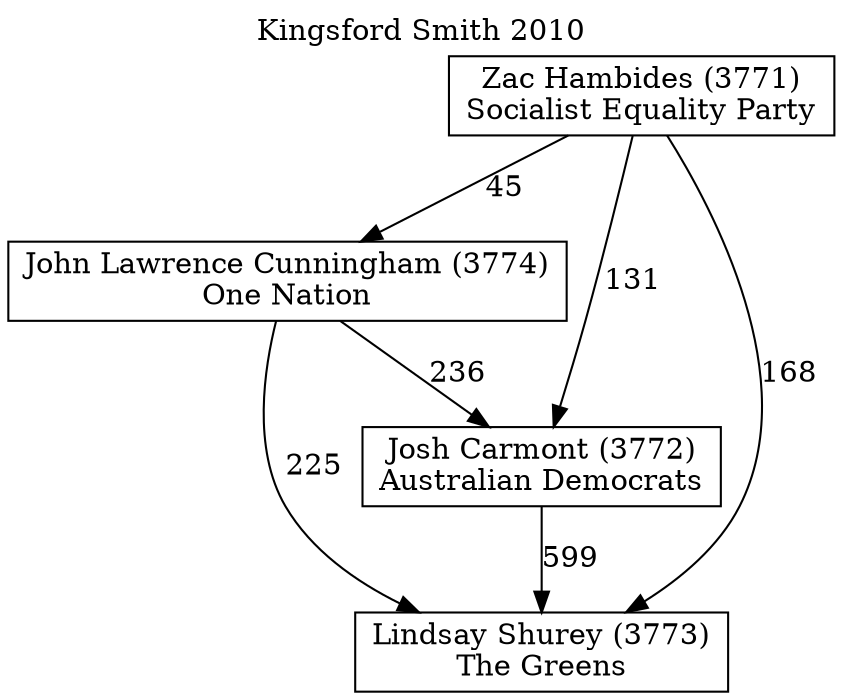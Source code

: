 // House preference flow
digraph "Lindsay Shurey (3773)_Kingsford Smith_2010" {
	graph [label="Kingsford Smith 2010" labelloc=t mclimit=10]
	node [shape=box]
	"John Lawrence Cunningham (3774)" [label="John Lawrence Cunningham (3774)
One Nation"]
	"Josh Carmont (3772)" [label="Josh Carmont (3772)
Australian Democrats"]
	"Lindsay Shurey (3773)" [label="Lindsay Shurey (3773)
The Greens"]
	"Zac Hambides (3771)" [label="Zac Hambides (3771)
Socialist Equality Party"]
	"John Lawrence Cunningham (3774)" -> "Josh Carmont (3772)" [label=236]
	"John Lawrence Cunningham (3774)" -> "Lindsay Shurey (3773)" [label=225]
	"Josh Carmont (3772)" -> "Lindsay Shurey (3773)" [label=599]
	"Zac Hambides (3771)" -> "John Lawrence Cunningham (3774)" [label=45]
	"Zac Hambides (3771)" -> "Josh Carmont (3772)" [label=131]
	"Zac Hambides (3771)" -> "Lindsay Shurey (3773)" [label=168]
}
